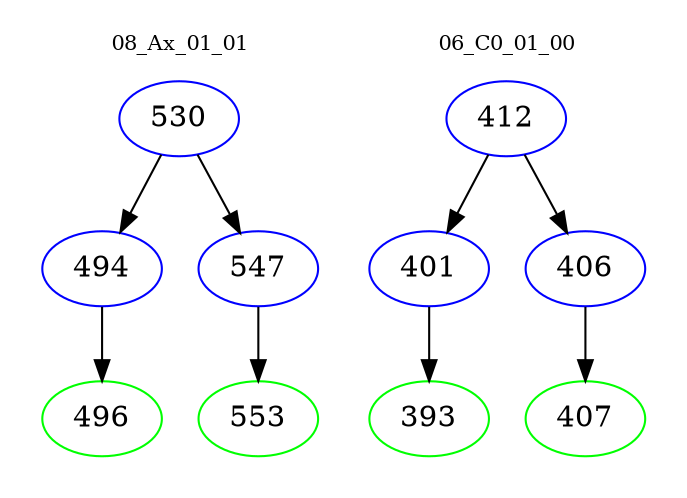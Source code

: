 digraph{
subgraph cluster_0 {
color = white
label = "08_Ax_01_01";
fontsize=10;
T0_530 [label="530", color="blue"]
T0_530 -> T0_494 [color="black"]
T0_494 [label="494", color="blue"]
T0_494 -> T0_496 [color="black"]
T0_496 [label="496", color="green"]
T0_530 -> T0_547 [color="black"]
T0_547 [label="547", color="blue"]
T0_547 -> T0_553 [color="black"]
T0_553 [label="553", color="green"]
}
subgraph cluster_1 {
color = white
label = "06_C0_01_00";
fontsize=10;
T1_412 [label="412", color="blue"]
T1_412 -> T1_401 [color="black"]
T1_401 [label="401", color="blue"]
T1_401 -> T1_393 [color="black"]
T1_393 [label="393", color="green"]
T1_412 -> T1_406 [color="black"]
T1_406 [label="406", color="blue"]
T1_406 -> T1_407 [color="black"]
T1_407 [label="407", color="green"]
}
}
